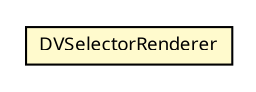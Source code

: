 #!/usr/local/bin/dot
#
# Class diagram 
# Generated by UMLGraph version R5_6 (http://www.umlgraph.org/)
#

digraph G {
	edge [fontname="Trebuchet MS",fontsize=10,labelfontname="Trebuchet MS",labelfontsize=10];
	node [fontname="Trebuchet MS",fontsize=10,shape=plaintext];
	nodesep=0.25;
	ranksep=0.5;
	// se.cambio.cds.openehr.view.renderers.DVSelectorRenderer
	c134641 [label=<<table title="se.cambio.cds.openehr.view.renderers.DVSelectorRenderer" border="0" cellborder="1" cellspacing="0" cellpadding="2" port="p" bgcolor="lemonChiffon" href="./DVSelectorRenderer.html">
		<tr><td><table border="0" cellspacing="0" cellpadding="1">
<tr><td align="center" balign="center"><font face="Trebuchet MS"> DVSelectorRenderer </font></td></tr>
		</table></td></tr>
		</table>>, URL="./DVSelectorRenderer.html", fontname="Trebuchet MS", fontcolor="black", fontsize=9.0];
}

